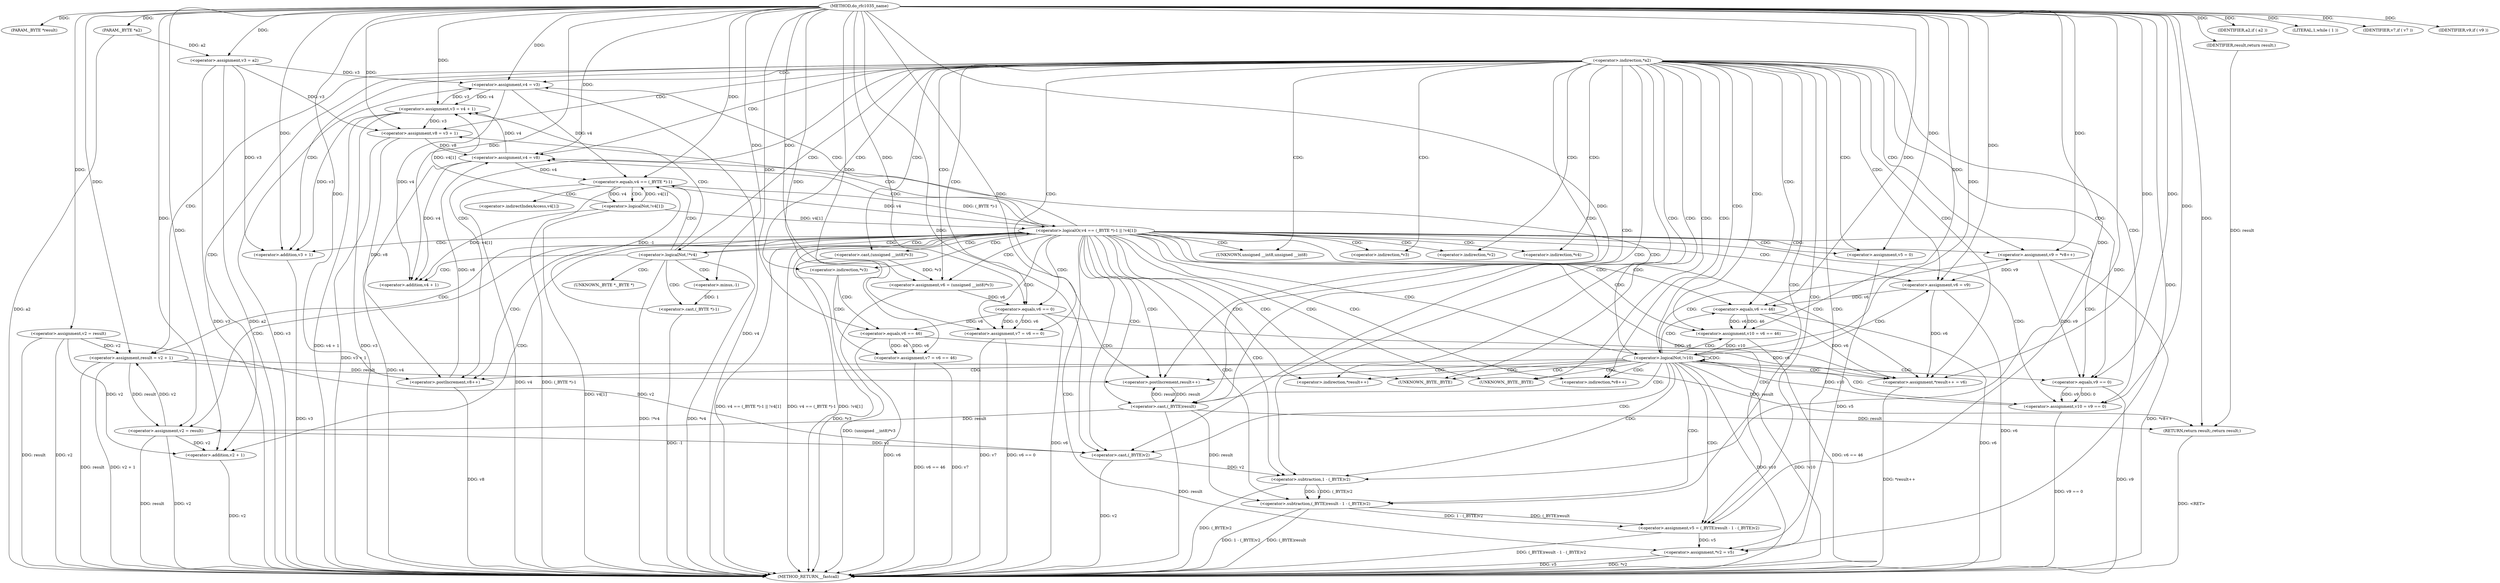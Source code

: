 digraph do_rfc1035_name {  
"1000110" [label = "(METHOD,do_rfc1035_name)" ]
"1000254" [label = "(METHOD_RETURN,__fastcall)" ]
"1000111" [label = "(PARAM,_BYTE *result)" ]
"1000112" [label = "(PARAM,_BYTE *a2)" ]
"1000123" [label = "(<operator>.assignment,v2 = result)" ]
"1000127" [label = "(IDENTIFIER,a2,if ( a2 ))" ]
"1000129" [label = "(<operator>.assignment,v3 = a2)" ]
"1000137" [label = "(LITERAL,1,while ( 1 ))" ]
"1000139" [label = "(<operator>.assignment,result = v2 + 1)" ]
"1000141" [label = "(<operator>.addition,v2 + 1)" ]
"1000144" [label = "(<operator>.assignment,v6 = (unsigned __int8)*v3)" ]
"1000146" [label = "(<operator>.cast,(unsigned __int8)*v3)" ]
"1000150" [label = "(<operator>.assignment,v7 = v6 == 0)" ]
"1000152" [label = "(<operator>.equals,v6 == 0)" ]
"1000158" [label = "(<operator>.assignment,v7 = v6 == 46)" ]
"1000160" [label = "(<operator>.equals,v6 == 46)" ]
"1000164" [label = "(IDENTIFIER,v7,if ( v7 ))" ]
"1000166" [label = "(<operator>.assignment,v4 = v3)" ]
"1000169" [label = "(<operator>.assignment,v5 = 0)" ]
"1000174" [label = "(<operator>.assignment,v8 = v3 + 1)" ]
"1000176" [label = "(<operator>.addition,v3 + 1)" ]
"1000181" [label = "(<operator>.assignment,*result++ = v6)" ]
"1000183" [label = "(<operator>.postIncrement,result++)" ]
"1000186" [label = "(<operator>.assignment,v4 = v8)" ]
"1000189" [label = "(<operator>.assignment,v5 = (_BYTE)result - 1 - (_BYTE)v2)" ]
"1000191" [label = "(<operator>.subtraction,(_BYTE)result - 1 - (_BYTE)v2)" ]
"1000192" [label = "(<operator>.cast,(_BYTE)result)" ]
"1000195" [label = "(<operator>.subtraction,1 - (_BYTE)v2)" ]
"1000197" [label = "(<operator>.cast,(_BYTE)v2)" ]
"1000200" [label = "(<operator>.assignment,v9 = *v8++)" ]
"1000203" [label = "(<operator>.postIncrement,v8++)" ]
"1000205" [label = "(<operator>.assignment,v6 = v9)" ]
"1000208" [label = "(<operator>.assignment,v10 = v9 == 0)" ]
"1000210" [label = "(<operator>.equals,v9 == 0)" ]
"1000214" [label = "(IDENTIFIER,v9,if ( v9 ))" ]
"1000215" [label = "(<operator>.assignment,v10 = v6 == 46)" ]
"1000217" [label = "(<operator>.equals,v6 == 46)" ]
"1000220" [label = "(<operator>.logicalNot,!v10)" ]
"1000222" [label = "(<operator>.assignment,*v2 = v5)" ]
"1000227" [label = "(<operator>.logicalNot,!*v4)" ]
"1000231" [label = "(<operator>.assignment,v3 = v4 + 1)" ]
"1000233" [label = "(<operator>.addition,v4 + 1)" ]
"1000237" [label = "(<operator>.logicalOr,v4 == (_BYTE *)-1 || !v4[1])" ]
"1000238" [label = "(<operator>.equals,v4 == (_BYTE *)-1)" ]
"1000240" [label = "(<operator>.cast,(_BYTE *)-1)" ]
"1000242" [label = "(<operator>.minus,-1)" ]
"1000244" [label = "(<operator>.logicalNot,!v4[1])" ]
"1000249" [label = "(<operator>.assignment,v2 = result)" ]
"1000252" [label = "(RETURN,return result;,return result;)" ]
"1000253" [label = "(IDENTIFIER,result,return result;)" ]
"1000133" [label = "(<operator>.indirection,*a2)" ]
"1000147" [label = "(UNKNOWN,unsigned __int8,unsigned __int8)" ]
"1000148" [label = "(<operator>.indirection,*v3)" ]
"1000156" [label = "(<operator>.indirection,*v3)" ]
"1000182" [label = "(<operator>.indirection,*result++)" ]
"1000193" [label = "(UNKNOWN,_BYTE,_BYTE)" ]
"1000198" [label = "(UNKNOWN,_BYTE,_BYTE)" ]
"1000202" [label = "(<operator>.indirection,*v8++)" ]
"1000223" [label = "(<operator>.indirection,*v2)" ]
"1000228" [label = "(<operator>.indirection,*v4)" ]
"1000241" [label = "(UNKNOWN,_BYTE *,_BYTE *)" ]
"1000245" [label = "(<operator>.indirectIndexAccess,v4[1])" ]
  "1000252" -> "1000254"  [ label = "DDG: <RET>"] 
  "1000141" -> "1000254"  [ label = "DDG: v2"] 
  "1000222" -> "1000254"  [ label = "DDG: v5"] 
  "1000205" -> "1000254"  [ label = "DDG: v6"] 
  "1000139" -> "1000254"  [ label = "DDG: result"] 
  "1000249" -> "1000254"  [ label = "DDG: result"] 
  "1000166" -> "1000254"  [ label = "DDG: v4"] 
  "1000160" -> "1000254"  [ label = "DDG: v6"] 
  "1000217" -> "1000254"  [ label = "DDG: v6"] 
  "1000192" -> "1000254"  [ label = "DDG: result"] 
  "1000189" -> "1000254"  [ label = "DDG: (_BYTE)result - 1 - (_BYTE)v2"] 
  "1000197" -> "1000254"  [ label = "DDG: v2"] 
  "1000222" -> "1000254"  [ label = "DDG: *v2"] 
  "1000238" -> "1000254"  [ label = "DDG: v4"] 
  "1000237" -> "1000254"  [ label = "DDG: !v4[1]"] 
  "1000123" -> "1000254"  [ label = "DDG: v2"] 
  "1000231" -> "1000254"  [ label = "DDG: v4 + 1"] 
  "1000215" -> "1000254"  [ label = "DDG: v6 == 46"] 
  "1000210" -> "1000254"  [ label = "DDG: v9"] 
  "1000220" -> "1000254"  [ label = "DDG: v10"] 
  "1000150" -> "1000254"  [ label = "DDG: v6 == 0"] 
  "1000220" -> "1000254"  [ label = "DDG: !v10"] 
  "1000129" -> "1000254"  [ label = "DDG: v3"] 
  "1000249" -> "1000254"  [ label = "DDG: v2"] 
  "1000227" -> "1000254"  [ label = "DDG: !*v4"] 
  "1000152" -> "1000254"  [ label = "DDG: v6"] 
  "1000181" -> "1000254"  [ label = "DDG: *result++"] 
  "1000203" -> "1000254"  [ label = "DDG: v8"] 
  "1000146" -> "1000254"  [ label = "DDG: *v3"] 
  "1000237" -> "1000254"  [ label = "DDG: v4 == (_BYTE *)-1 || !v4[1]"] 
  "1000158" -> "1000254"  [ label = "DDG: v7"] 
  "1000231" -> "1000254"  [ label = "DDG: v3"] 
  "1000129" -> "1000254"  [ label = "DDG: a2"] 
  "1000139" -> "1000254"  [ label = "DDG: v2 + 1"] 
  "1000123" -> "1000254"  [ label = "DDG: result"] 
  "1000191" -> "1000254"  [ label = "DDG: (_BYTE)result"] 
  "1000186" -> "1000254"  [ label = "DDG: v4"] 
  "1000227" -> "1000254"  [ label = "DDG: *v4"] 
  "1000176" -> "1000254"  [ label = "DDG: v3"] 
  "1000240" -> "1000254"  [ label = "DDG: -1"] 
  "1000174" -> "1000254"  [ label = "DDG: v3 + 1"] 
  "1000208" -> "1000254"  [ label = "DDG: v9 == 0"] 
  "1000237" -> "1000254"  [ label = "DDG: v4 == (_BYTE *)-1"] 
  "1000112" -> "1000254"  [ label = "DDG: a2"] 
  "1000158" -> "1000254"  [ label = "DDG: v6 == 46"] 
  "1000191" -> "1000254"  [ label = "DDG: 1 - (_BYTE)v2"] 
  "1000200" -> "1000254"  [ label = "DDG: *v8++"] 
  "1000195" -> "1000254"  [ label = "DDG: (_BYTE)v2"] 
  "1000144" -> "1000254"  [ label = "DDG: (unsigned __int8)*v3"] 
  "1000238" -> "1000254"  [ label = "DDG: (_BYTE *)-1"] 
  "1000244" -> "1000254"  [ label = "DDG: v4[1]"] 
  "1000166" -> "1000254"  [ label = "DDG: v3"] 
  "1000150" -> "1000254"  [ label = "DDG: v7"] 
  "1000110" -> "1000111"  [ label = "DDG: "] 
  "1000110" -> "1000112"  [ label = "DDG: "] 
  "1000110" -> "1000123"  [ label = "DDG: "] 
  "1000110" -> "1000127"  [ label = "DDG: "] 
  "1000112" -> "1000129"  [ label = "DDG: a2"] 
  "1000110" -> "1000129"  [ label = "DDG: "] 
  "1000110" -> "1000137"  [ label = "DDG: "] 
  "1000123" -> "1000139"  [ label = "DDG: v2"] 
  "1000249" -> "1000139"  [ label = "DDG: v2"] 
  "1000110" -> "1000139"  [ label = "DDG: "] 
  "1000123" -> "1000141"  [ label = "DDG: v2"] 
  "1000249" -> "1000141"  [ label = "DDG: v2"] 
  "1000110" -> "1000141"  [ label = "DDG: "] 
  "1000146" -> "1000144"  [ label = "DDG: *v3"] 
  "1000110" -> "1000144"  [ label = "DDG: "] 
  "1000152" -> "1000150"  [ label = "DDG: v6"] 
  "1000152" -> "1000150"  [ label = "DDG: 0"] 
  "1000110" -> "1000150"  [ label = "DDG: "] 
  "1000144" -> "1000152"  [ label = "DDG: v6"] 
  "1000110" -> "1000152"  [ label = "DDG: "] 
  "1000160" -> "1000158"  [ label = "DDG: v6"] 
  "1000160" -> "1000158"  [ label = "DDG: 46"] 
  "1000110" -> "1000158"  [ label = "DDG: "] 
  "1000152" -> "1000160"  [ label = "DDG: v6"] 
  "1000110" -> "1000160"  [ label = "DDG: "] 
  "1000110" -> "1000164"  [ label = "DDG: "] 
  "1000129" -> "1000166"  [ label = "DDG: v3"] 
  "1000231" -> "1000166"  [ label = "DDG: v3"] 
  "1000110" -> "1000166"  [ label = "DDG: "] 
  "1000110" -> "1000169"  [ label = "DDG: "] 
  "1000129" -> "1000174"  [ label = "DDG: v3"] 
  "1000231" -> "1000174"  [ label = "DDG: v3"] 
  "1000110" -> "1000174"  [ label = "DDG: "] 
  "1000129" -> "1000176"  [ label = "DDG: v3"] 
  "1000231" -> "1000176"  [ label = "DDG: v3"] 
  "1000110" -> "1000176"  [ label = "DDG: "] 
  "1000152" -> "1000181"  [ label = "DDG: v6"] 
  "1000205" -> "1000181"  [ label = "DDG: v6"] 
  "1000160" -> "1000181"  [ label = "DDG: v6"] 
  "1000217" -> "1000181"  [ label = "DDG: v6"] 
  "1000110" -> "1000181"  [ label = "DDG: "] 
  "1000192" -> "1000183"  [ label = "DDG: result"] 
  "1000139" -> "1000183"  [ label = "DDG: result"] 
  "1000110" -> "1000183"  [ label = "DDG: "] 
  "1000203" -> "1000186"  [ label = "DDG: v8"] 
  "1000174" -> "1000186"  [ label = "DDG: v8"] 
  "1000110" -> "1000186"  [ label = "DDG: "] 
  "1000191" -> "1000189"  [ label = "DDG: (_BYTE)result"] 
  "1000191" -> "1000189"  [ label = "DDG: 1 - (_BYTE)v2"] 
  "1000110" -> "1000189"  [ label = "DDG: "] 
  "1000192" -> "1000191"  [ label = "DDG: result"] 
  "1000183" -> "1000192"  [ label = "DDG: result"] 
  "1000110" -> "1000192"  [ label = "DDG: "] 
  "1000195" -> "1000191"  [ label = "DDG: 1"] 
  "1000195" -> "1000191"  [ label = "DDG: (_BYTE)v2"] 
  "1000110" -> "1000195"  [ label = "DDG: "] 
  "1000197" -> "1000195"  [ label = "DDG: v2"] 
  "1000110" -> "1000197"  [ label = "DDG: "] 
  "1000123" -> "1000197"  [ label = "DDG: v2"] 
  "1000249" -> "1000197"  [ label = "DDG: v2"] 
  "1000110" -> "1000200"  [ label = "DDG: "] 
  "1000110" -> "1000203"  [ label = "DDG: "] 
  "1000174" -> "1000203"  [ label = "DDG: v8"] 
  "1000200" -> "1000205"  [ label = "DDG: v9"] 
  "1000110" -> "1000205"  [ label = "DDG: "] 
  "1000210" -> "1000208"  [ label = "DDG: v9"] 
  "1000210" -> "1000208"  [ label = "DDG: 0"] 
  "1000110" -> "1000208"  [ label = "DDG: "] 
  "1000110" -> "1000210"  [ label = "DDG: "] 
  "1000200" -> "1000210"  [ label = "DDG: v9"] 
  "1000110" -> "1000214"  [ label = "DDG: "] 
  "1000217" -> "1000215"  [ label = "DDG: v6"] 
  "1000217" -> "1000215"  [ label = "DDG: 46"] 
  "1000110" -> "1000215"  [ label = "DDG: "] 
  "1000205" -> "1000217"  [ label = "DDG: v6"] 
  "1000110" -> "1000217"  [ label = "DDG: "] 
  "1000208" -> "1000220"  [ label = "DDG: v10"] 
  "1000215" -> "1000220"  [ label = "DDG: v10"] 
  "1000110" -> "1000220"  [ label = "DDG: "] 
  "1000189" -> "1000222"  [ label = "DDG: v5"] 
  "1000169" -> "1000222"  [ label = "DDG: v5"] 
  "1000110" -> "1000222"  [ label = "DDG: "] 
  "1000166" -> "1000231"  [ label = "DDG: v4"] 
  "1000186" -> "1000231"  [ label = "DDG: v4"] 
  "1000244" -> "1000231"  [ label = "DDG: v4[1]"] 
  "1000110" -> "1000231"  [ label = "DDG: "] 
  "1000166" -> "1000233"  [ label = "DDG: v4"] 
  "1000186" -> "1000233"  [ label = "DDG: v4"] 
  "1000244" -> "1000233"  [ label = "DDG: v4[1]"] 
  "1000110" -> "1000233"  [ label = "DDG: "] 
  "1000238" -> "1000237"  [ label = "DDG: v4"] 
  "1000238" -> "1000237"  [ label = "DDG: (_BYTE *)-1"] 
  "1000244" -> "1000238"  [ label = "DDG: v4[1]"] 
  "1000110" -> "1000238"  [ label = "DDG: "] 
  "1000166" -> "1000238"  [ label = "DDG: v4"] 
  "1000186" -> "1000238"  [ label = "DDG: v4"] 
  "1000240" -> "1000238"  [ label = "DDG: -1"] 
  "1000242" -> "1000240"  [ label = "DDG: 1"] 
  "1000110" -> "1000242"  [ label = "DDG: "] 
  "1000244" -> "1000237"  [ label = "DDG: v4[1]"] 
  "1000238" -> "1000244"  [ label = "DDG: v4"] 
  "1000192" -> "1000249"  [ label = "DDG: result"] 
  "1000139" -> "1000249"  [ label = "DDG: result"] 
  "1000110" -> "1000249"  [ label = "DDG: "] 
  "1000253" -> "1000252"  [ label = "DDG: result"] 
  "1000192" -> "1000252"  [ label = "DDG: result"] 
  "1000139" -> "1000252"  [ label = "DDG: result"] 
  "1000110" -> "1000252"  [ label = "DDG: "] 
  "1000110" -> "1000253"  [ label = "DDG: "] 
  "1000133" -> "1000223"  [ label = "CDG: "] 
  "1000133" -> "1000222"  [ label = "CDG: "] 
  "1000133" -> "1000228"  [ label = "CDG: "] 
  "1000133" -> "1000227"  [ label = "CDG: "] 
  "1000133" -> "1000144"  [ label = "CDG: "] 
  "1000133" -> "1000141"  [ label = "CDG: "] 
  "1000133" -> "1000139"  [ label = "CDG: "] 
  "1000133" -> "1000156"  [ label = "CDG: "] 
  "1000133" -> "1000152"  [ label = "CDG: "] 
  "1000133" -> "1000150"  [ label = "CDG: "] 
  "1000133" -> "1000148"  [ label = "CDG: "] 
  "1000133" -> "1000147"  [ label = "CDG: "] 
  "1000133" -> "1000146"  [ label = "CDG: "] 
  "1000133" -> "1000176"  [ label = "CDG: "] 
  "1000133" -> "1000174"  [ label = "CDG: "] 
  "1000133" -> "1000169"  [ label = "CDG: "] 
  "1000133" -> "1000166"  [ label = "CDG: "] 
  "1000133" -> "1000192"  [ label = "CDG: "] 
  "1000133" -> "1000191"  [ label = "CDG: "] 
  "1000133" -> "1000189"  [ label = "CDG: "] 
  "1000133" -> "1000186"  [ label = "CDG: "] 
  "1000133" -> "1000183"  [ label = "CDG: "] 
  "1000133" -> "1000182"  [ label = "CDG: "] 
  "1000133" -> "1000181"  [ label = "CDG: "] 
  "1000133" -> "1000208"  [ label = "CDG: "] 
  "1000133" -> "1000205"  [ label = "CDG: "] 
  "1000133" -> "1000203"  [ label = "CDG: "] 
  "1000133" -> "1000202"  [ label = "CDG: "] 
  "1000133" -> "1000200"  [ label = "CDG: "] 
  "1000133" -> "1000198"  [ label = "CDG: "] 
  "1000133" -> "1000197"  [ label = "CDG: "] 
  "1000133" -> "1000195"  [ label = "CDG: "] 
  "1000133" -> "1000193"  [ label = "CDG: "] 
  "1000133" -> "1000220"  [ label = "CDG: "] 
  "1000133" -> "1000210"  [ label = "CDG: "] 
  "1000133" -> "1000217"  [ label = "CDG: "] 
  "1000133" -> "1000215"  [ label = "CDG: "] 
  "1000156" -> "1000160"  [ label = "CDG: "] 
  "1000156" -> "1000158"  [ label = "CDG: "] 
  "1000220" -> "1000192"  [ label = "CDG: "] 
  "1000220" -> "1000191"  [ label = "CDG: "] 
  "1000220" -> "1000189"  [ label = "CDG: "] 
  "1000220" -> "1000186"  [ label = "CDG: "] 
  "1000220" -> "1000183"  [ label = "CDG: "] 
  "1000220" -> "1000182"  [ label = "CDG: "] 
  "1000220" -> "1000181"  [ label = "CDG: "] 
  "1000220" -> "1000208"  [ label = "CDG: "] 
  "1000220" -> "1000205"  [ label = "CDG: "] 
  "1000220" -> "1000203"  [ label = "CDG: "] 
  "1000220" -> "1000202"  [ label = "CDG: "] 
  "1000220" -> "1000200"  [ label = "CDG: "] 
  "1000220" -> "1000198"  [ label = "CDG: "] 
  "1000220" -> "1000197"  [ label = "CDG: "] 
  "1000220" -> "1000195"  [ label = "CDG: "] 
  "1000220" -> "1000193"  [ label = "CDG: "] 
  "1000220" -> "1000220"  [ label = "CDG: "] 
  "1000220" -> "1000210"  [ label = "CDG: "] 
  "1000220" -> "1000217"  [ label = "CDG: "] 
  "1000220" -> "1000215"  [ label = "CDG: "] 
  "1000227" -> "1000240"  [ label = "CDG: "] 
  "1000227" -> "1000238"  [ label = "CDG: "] 
  "1000227" -> "1000237"  [ label = "CDG: "] 
  "1000227" -> "1000233"  [ label = "CDG: "] 
  "1000227" -> "1000231"  [ label = "CDG: "] 
  "1000227" -> "1000242"  [ label = "CDG: "] 
  "1000227" -> "1000241"  [ label = "CDG: "] 
  "1000237" -> "1000249"  [ label = "CDG: "] 
  "1000237" -> "1000223"  [ label = "CDG: "] 
  "1000237" -> "1000222"  [ label = "CDG: "] 
  "1000237" -> "1000228"  [ label = "CDG: "] 
  "1000237" -> "1000227"  [ label = "CDG: "] 
  "1000237" -> "1000144"  [ label = "CDG: "] 
  "1000237" -> "1000141"  [ label = "CDG: "] 
  "1000237" -> "1000139"  [ label = "CDG: "] 
  "1000237" -> "1000156"  [ label = "CDG: "] 
  "1000237" -> "1000152"  [ label = "CDG: "] 
  "1000237" -> "1000150"  [ label = "CDG: "] 
  "1000237" -> "1000148"  [ label = "CDG: "] 
  "1000237" -> "1000147"  [ label = "CDG: "] 
  "1000237" -> "1000146"  [ label = "CDG: "] 
  "1000237" -> "1000176"  [ label = "CDG: "] 
  "1000237" -> "1000174"  [ label = "CDG: "] 
  "1000237" -> "1000169"  [ label = "CDG: "] 
  "1000237" -> "1000166"  [ label = "CDG: "] 
  "1000237" -> "1000192"  [ label = "CDG: "] 
  "1000237" -> "1000191"  [ label = "CDG: "] 
  "1000237" -> "1000189"  [ label = "CDG: "] 
  "1000237" -> "1000186"  [ label = "CDG: "] 
  "1000237" -> "1000183"  [ label = "CDG: "] 
  "1000237" -> "1000182"  [ label = "CDG: "] 
  "1000237" -> "1000181"  [ label = "CDG: "] 
  "1000237" -> "1000208"  [ label = "CDG: "] 
  "1000237" -> "1000205"  [ label = "CDG: "] 
  "1000237" -> "1000203"  [ label = "CDG: "] 
  "1000237" -> "1000202"  [ label = "CDG: "] 
  "1000237" -> "1000200"  [ label = "CDG: "] 
  "1000237" -> "1000198"  [ label = "CDG: "] 
  "1000237" -> "1000197"  [ label = "CDG: "] 
  "1000237" -> "1000195"  [ label = "CDG: "] 
  "1000237" -> "1000193"  [ label = "CDG: "] 
  "1000237" -> "1000220"  [ label = "CDG: "] 
  "1000237" -> "1000210"  [ label = "CDG: "] 
  "1000237" -> "1000217"  [ label = "CDG: "] 
  "1000237" -> "1000215"  [ label = "CDG: "] 
  "1000238" -> "1000245"  [ label = "CDG: "] 
  "1000238" -> "1000244"  [ label = "CDG: "] 
}
